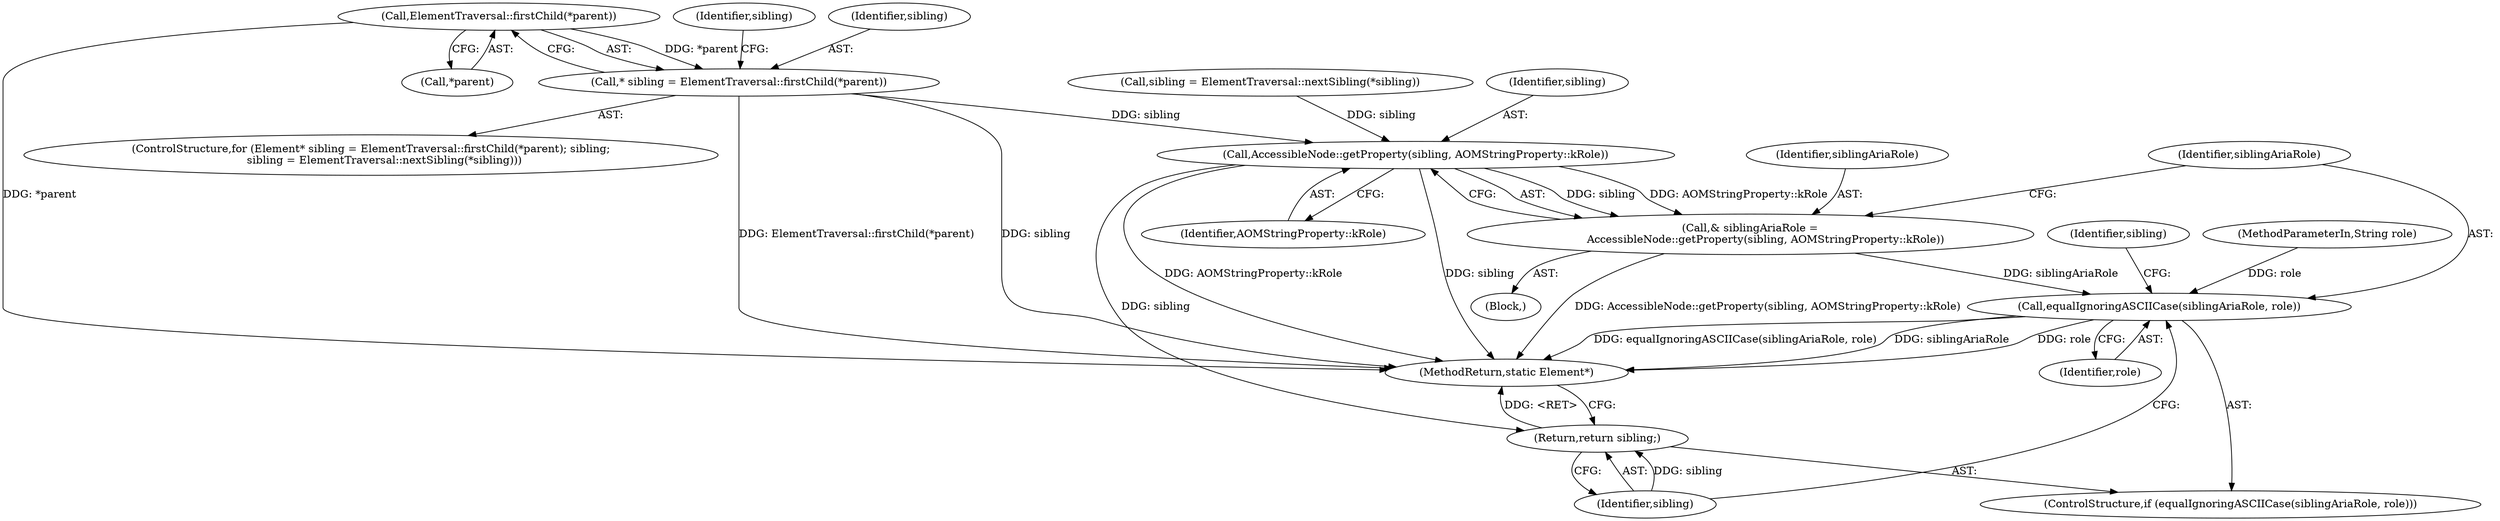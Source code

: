 digraph "0_Chrome_d27468a832d5316884bd02f459cbf493697fd7e1_19@pointer" {
"1000117" [label="(Call,ElementTraversal::firstChild(*parent))"];
"1000115" [label="(Call,* sibling = ElementTraversal::firstChild(*parent))"];
"1000130" [label="(Call,AccessibleNode::getProperty(sibling, AOMStringProperty::kRole))"];
"1000128" [label="(Call,& siblingAriaRole =\n         AccessibleNode::getProperty(sibling, AOMStringProperty::kRole))"];
"1000134" [label="(Call,equalIgnoringASCIICase(siblingAriaRole, role))"];
"1000137" [label="(Return,return sibling;)"];
"1000120" [label="(Identifier,sibling)"];
"1000137" [label="(Return,return sibling;)"];
"1000141" [label="(MethodReturn,static Element*)"];
"1000121" [label="(Call,sibling = ElementTraversal::nextSibling(*sibling))"];
"1000126" [label="(Block,)"];
"1000129" [label="(Identifier,siblingAriaRole)"];
"1000122" [label="(Identifier,sibling)"];
"1000101" [label="(MethodParameterIn,String role)"];
"1000118" [label="(Call,*parent)"];
"1000115" [label="(Call,* sibling = ElementTraversal::firstChild(*parent))"];
"1000136" [label="(Identifier,role)"];
"1000131" [label="(Identifier,sibling)"];
"1000132" [label="(Identifier,AOMStringProperty::kRole)"];
"1000128" [label="(Call,& siblingAriaRole =\n         AccessibleNode::getProperty(sibling, AOMStringProperty::kRole))"];
"1000116" [label="(Identifier,sibling)"];
"1000133" [label="(ControlStructure,if (equalIgnoringASCIICase(siblingAriaRole, role)))"];
"1000138" [label="(Identifier,sibling)"];
"1000113" [label="(ControlStructure,for (Element* sibling = ElementTraversal::firstChild(*parent); sibling;\n        sibling = ElementTraversal::nextSibling(*sibling)))"];
"1000134" [label="(Call,equalIgnoringASCIICase(siblingAriaRole, role))"];
"1000135" [label="(Identifier,siblingAriaRole)"];
"1000117" [label="(Call,ElementTraversal::firstChild(*parent))"];
"1000130" [label="(Call,AccessibleNode::getProperty(sibling, AOMStringProperty::kRole))"];
"1000117" -> "1000115"  [label="AST: "];
"1000117" -> "1000118"  [label="CFG: "];
"1000118" -> "1000117"  [label="AST: "];
"1000115" -> "1000117"  [label="CFG: "];
"1000117" -> "1000141"  [label="DDG: *parent"];
"1000117" -> "1000115"  [label="DDG: *parent"];
"1000115" -> "1000113"  [label="AST: "];
"1000116" -> "1000115"  [label="AST: "];
"1000120" -> "1000115"  [label="CFG: "];
"1000115" -> "1000141"  [label="DDG: ElementTraversal::firstChild(*parent)"];
"1000115" -> "1000141"  [label="DDG: sibling"];
"1000115" -> "1000130"  [label="DDG: sibling"];
"1000130" -> "1000128"  [label="AST: "];
"1000130" -> "1000132"  [label="CFG: "];
"1000131" -> "1000130"  [label="AST: "];
"1000132" -> "1000130"  [label="AST: "];
"1000128" -> "1000130"  [label="CFG: "];
"1000130" -> "1000141"  [label="DDG: AOMStringProperty::kRole"];
"1000130" -> "1000141"  [label="DDG: sibling"];
"1000130" -> "1000128"  [label="DDG: sibling"];
"1000130" -> "1000128"  [label="DDG: AOMStringProperty::kRole"];
"1000121" -> "1000130"  [label="DDG: sibling"];
"1000130" -> "1000137"  [label="DDG: sibling"];
"1000128" -> "1000126"  [label="AST: "];
"1000129" -> "1000128"  [label="AST: "];
"1000135" -> "1000128"  [label="CFG: "];
"1000128" -> "1000141"  [label="DDG: AccessibleNode::getProperty(sibling, AOMStringProperty::kRole)"];
"1000128" -> "1000134"  [label="DDG: siblingAriaRole"];
"1000134" -> "1000133"  [label="AST: "];
"1000134" -> "1000136"  [label="CFG: "];
"1000135" -> "1000134"  [label="AST: "];
"1000136" -> "1000134"  [label="AST: "];
"1000138" -> "1000134"  [label="CFG: "];
"1000122" -> "1000134"  [label="CFG: "];
"1000134" -> "1000141"  [label="DDG: equalIgnoringASCIICase(siblingAriaRole, role)"];
"1000134" -> "1000141"  [label="DDG: siblingAriaRole"];
"1000134" -> "1000141"  [label="DDG: role"];
"1000101" -> "1000134"  [label="DDG: role"];
"1000137" -> "1000133"  [label="AST: "];
"1000137" -> "1000138"  [label="CFG: "];
"1000138" -> "1000137"  [label="AST: "];
"1000141" -> "1000137"  [label="CFG: "];
"1000137" -> "1000141"  [label="DDG: <RET>"];
"1000138" -> "1000137"  [label="DDG: sibling"];
}
